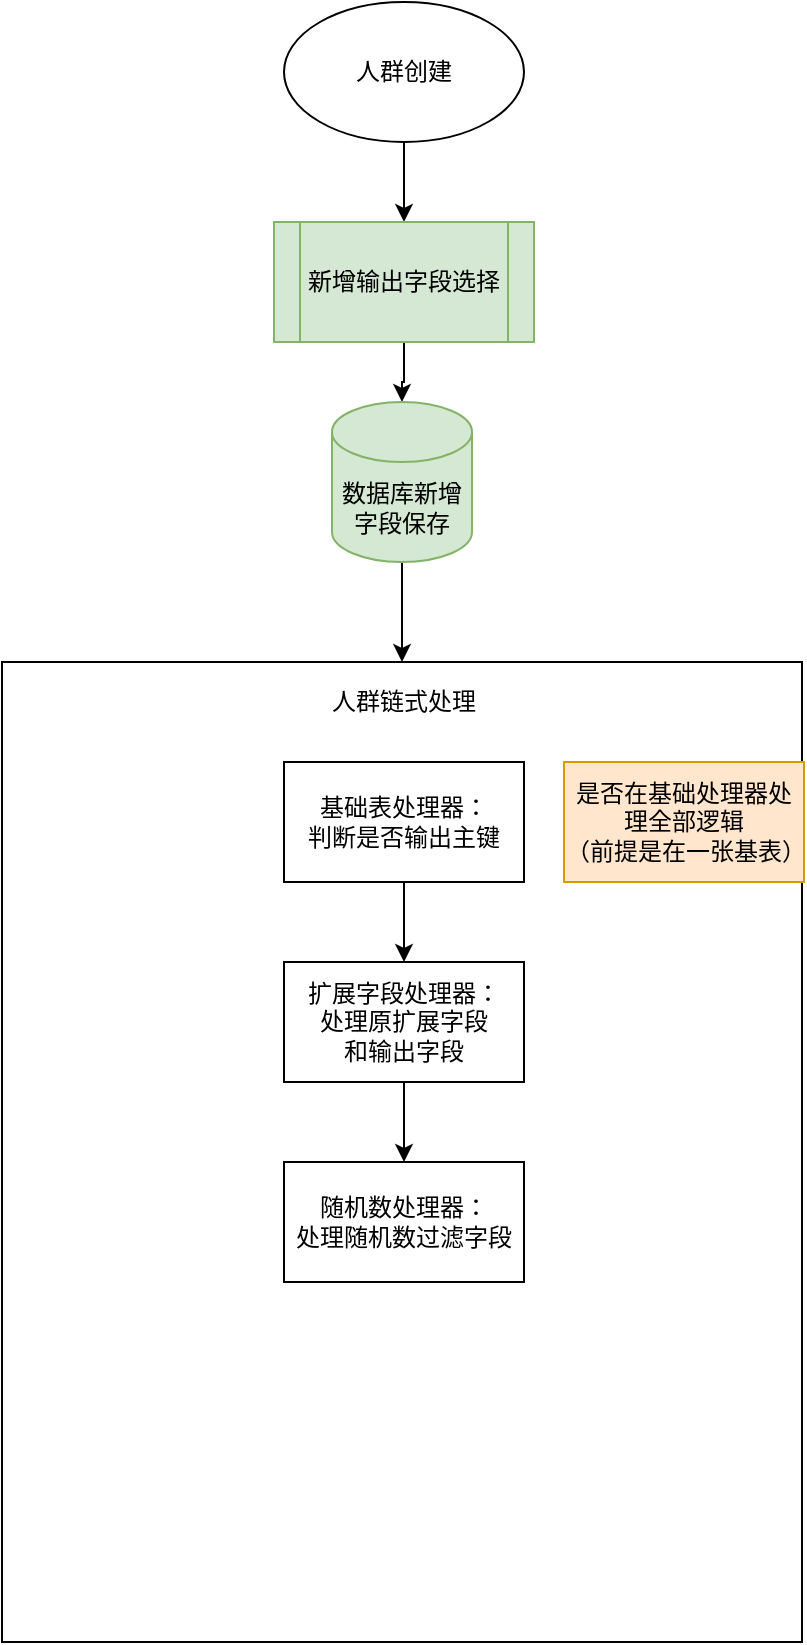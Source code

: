 <mxfile version="28.0.7">
  <diagram name="第 1 页" id="dNE7bsFuqDS4QT3SGKGQ">
    <mxGraphModel dx="1018" dy="655" grid="1" gridSize="10" guides="1" tooltips="1" connect="1" arrows="1" fold="1" page="1" pageScale="1" pageWidth="827" pageHeight="1169" math="0" shadow="0">
      <root>
        <mxCell id="0" />
        <mxCell id="1" parent="0" />
        <mxCell id="phLCAleKNdKECWSzhlN1-3" value="" style="edgeStyle=orthogonalEdgeStyle;rounded=0;orthogonalLoop=1;jettySize=auto;html=1;" parent="1" source="phLCAleKNdKECWSzhlN1-1" target="phLCAleKNdKECWSzhlN1-2" edge="1">
          <mxGeometry relative="1" as="geometry" />
        </mxCell>
        <mxCell id="phLCAleKNdKECWSzhlN1-1" value="人群创建" style="ellipse;whiteSpace=wrap;html=1;" parent="1" vertex="1">
          <mxGeometry x="320" y="30" width="120" height="70" as="geometry" />
        </mxCell>
        <mxCell id="o61bZkSr8tZisU5YXVaz-2" value="" style="edgeStyle=orthogonalEdgeStyle;rounded=0;orthogonalLoop=1;jettySize=auto;html=1;fontFamily=Helvetica;fontSize=12;fontColor=default;" edge="1" parent="1" source="phLCAleKNdKECWSzhlN1-2" target="o61bZkSr8tZisU5YXVaz-7">
          <mxGeometry relative="1" as="geometry">
            <mxPoint x="380" y="260" as="targetPoint" />
          </mxGeometry>
        </mxCell>
        <mxCell id="phLCAleKNdKECWSzhlN1-2" value="新增输出字段选择" style="shape=process;whiteSpace=wrap;html=1;backgroundOutline=1;fillColor=#d5e8d4;strokeColor=#82b366;" parent="1" vertex="1">
          <mxGeometry x="315" y="140" width="130" height="60" as="geometry" />
        </mxCell>
        <mxCell id="o61bZkSr8tZisU5YXVaz-4" value="" style="edgeStyle=orthogonalEdgeStyle;rounded=0;orthogonalLoop=1;jettySize=auto;html=1;fontFamily=Helvetica;fontSize=12;fontColor=default;" edge="1" parent="1" source="o61bZkSr8tZisU5YXVaz-7" target="o61bZkSr8tZisU5YXVaz-3">
          <mxGeometry relative="1" as="geometry">
            <mxPoint x="380" y="320" as="sourcePoint" />
          </mxGeometry>
        </mxCell>
        <mxCell id="o61bZkSr8tZisU5YXVaz-3" value="" style="whiteSpace=wrap;html=1;" vertex="1" parent="1">
          <mxGeometry x="179" y="360" width="400" height="490" as="geometry" />
        </mxCell>
        <mxCell id="o61bZkSr8tZisU5YXVaz-5" value="人群链式处理" style="text;html=1;align=center;verticalAlign=middle;whiteSpace=wrap;rounded=0;fontFamily=Helvetica;fontSize=12;fontColor=default;" vertex="1" parent="1">
          <mxGeometry x="335" y="370" width="90" height="20" as="geometry" />
        </mxCell>
        <mxCell id="o61bZkSr8tZisU5YXVaz-9" value="" style="edgeStyle=orthogonalEdgeStyle;rounded=0;orthogonalLoop=1;jettySize=auto;html=1;fontFamily=Helvetica;fontSize=12;fontColor=default;" edge="1" parent="1" source="o61bZkSr8tZisU5YXVaz-6" target="o61bZkSr8tZisU5YXVaz-8">
          <mxGeometry relative="1" as="geometry" />
        </mxCell>
        <mxCell id="o61bZkSr8tZisU5YXVaz-6" value="基础表处理器：&lt;div&gt;判断是否输出主键&lt;/div&gt;" style="rounded=0;whiteSpace=wrap;html=1;strokeColor=default;align=center;verticalAlign=middle;fontFamily=Helvetica;fontSize=12;fontColor=default;fillColor=default;" vertex="1" parent="1">
          <mxGeometry x="320" y="410" width="120" height="60" as="geometry" />
        </mxCell>
        <mxCell id="o61bZkSr8tZisU5YXVaz-7" value="数据库新增字段保存" style="shape=cylinder3;whiteSpace=wrap;html=1;boundedLbl=1;backgroundOutline=1;size=15;strokeColor=#82b366;align=center;verticalAlign=middle;fontFamily=Helvetica;fontSize=12;fillColor=#d5e8d4;" vertex="1" parent="1">
          <mxGeometry x="344" y="230" width="70" height="80" as="geometry" />
        </mxCell>
        <mxCell id="o61bZkSr8tZisU5YXVaz-12" value="" style="edgeStyle=orthogonalEdgeStyle;rounded=0;orthogonalLoop=1;jettySize=auto;html=1;fontFamily=Helvetica;fontSize=12;fontColor=default;" edge="1" parent="1" source="o61bZkSr8tZisU5YXVaz-8" target="o61bZkSr8tZisU5YXVaz-11">
          <mxGeometry relative="1" as="geometry" />
        </mxCell>
        <mxCell id="o61bZkSr8tZisU5YXVaz-8" value="扩展字段处理器：&lt;div&gt;处理原扩展字段&lt;/div&gt;&lt;div&gt;和输出字段&lt;/div&gt;" style="whiteSpace=wrap;html=1;rounded=0;" vertex="1" parent="1">
          <mxGeometry x="320" y="510" width="120" height="60" as="geometry" />
        </mxCell>
        <mxCell id="o61bZkSr8tZisU5YXVaz-10" value="是否在基础处理器处理全部逻辑&lt;div&gt;（前提是在一张基表）&lt;/div&gt;" style="rounded=0;whiteSpace=wrap;html=1;strokeColor=#d79b00;align=center;verticalAlign=middle;fontFamily=Helvetica;fontSize=12;fillColor=#ffe6cc;" vertex="1" parent="1">
          <mxGeometry x="460" y="410" width="120" height="60" as="geometry" />
        </mxCell>
        <mxCell id="o61bZkSr8tZisU5YXVaz-11" value="随机数处理器：&lt;div&gt;处理随机数过滤字段&lt;/div&gt;" style="whiteSpace=wrap;html=1;rounded=0;" vertex="1" parent="1">
          <mxGeometry x="320" y="610" width="120" height="60" as="geometry" />
        </mxCell>
      </root>
    </mxGraphModel>
  </diagram>
</mxfile>
